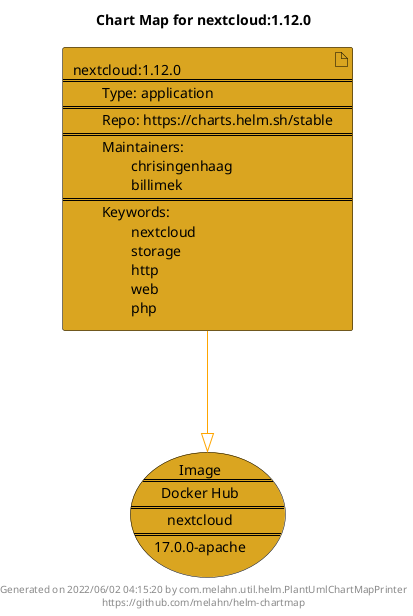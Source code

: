 @startuml
skinparam linetype ortho
skinparam backgroundColor white
skinparam usecaseBorderColor black
skinparam usecaseArrowColor LightSlateGray
skinparam artifactBorderColor black
skinparam artifactArrowColor LightSlateGray

title Chart Map for nextcloud:1.12.0

'There is one referenced Helm Chart
artifact "nextcloud:1.12.0\n====\n\tType: application\n====\n\tRepo: https://charts.helm.sh/stable\n====\n\tMaintainers: \n\t\tchrisingenhaag\n\t\tbillimek\n====\n\tKeywords: \n\t\tnextcloud\n\t\tstorage\n\t\thttp\n\t\tweb\n\t\tphp" as nextcloud_1_12_0 #GoldenRod

'There is one referenced Docker Image
usecase "Image\n====\nDocker Hub\n====\nnextcloud\n====\n17.0.0-apache" as nextcloud_17_0_0_apache #GoldenRod

'Chart Dependencies
nextcloud_1_12_0--[#orange]-|>nextcloud_17_0_0_apache

center footer Generated on 2022/06/02 04:15:20 by com.melahn.util.helm.PlantUmlChartMapPrinter\nhttps://github.com/melahn/helm-chartmap
@enduml
